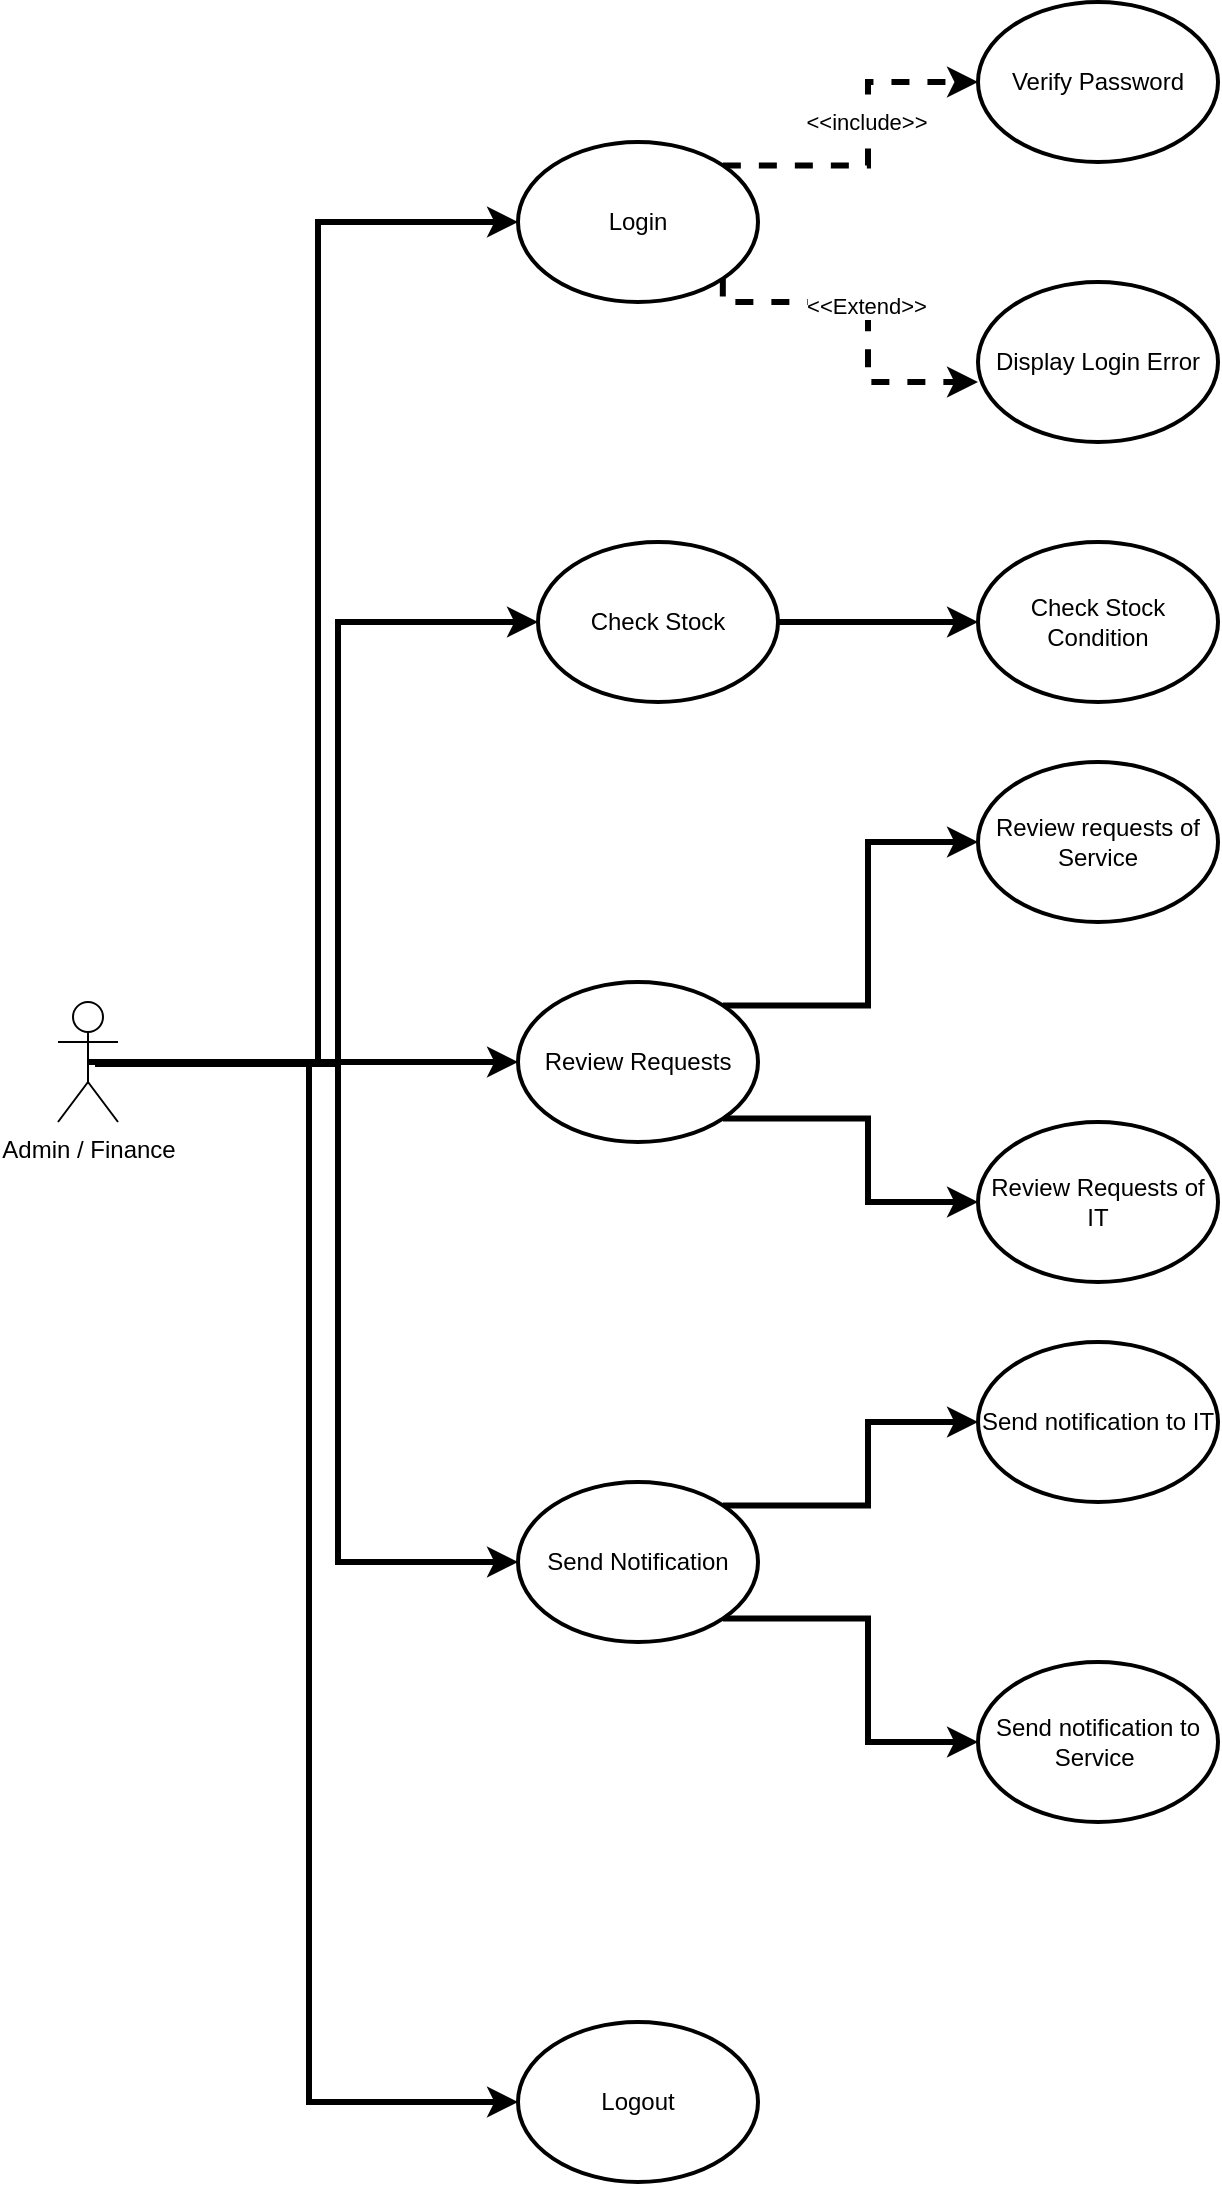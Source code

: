 <mxfile version="27.1.1">
  <diagram name="Page-1" id="nYuO_wfmSt75J-FKmJvT">
    <mxGraphModel dx="1426" dy="1885" grid="1" gridSize="10" guides="1" tooltips="1" connect="1" arrows="1" fold="1" page="1" pageScale="1" pageWidth="850" pageHeight="1100" math="0" shadow="0">
      <root>
        <mxCell id="0" />
        <mxCell id="1" parent="0" />
        <mxCell id="K_oDuqTqH_VFUmqTAdi2-16" style="edgeStyle=orthogonalEdgeStyle;rounded=0;orthogonalLoop=1;jettySize=auto;html=1;exitX=0.5;exitY=0.5;exitDx=0;exitDy=0;exitPerimeter=0;entryX=0;entryY=0.5;entryDx=0;entryDy=0;strokeWidth=3;" parent="1" source="K_oDuqTqH_VFUmqTAdi2-1" target="K_oDuqTqH_VFUmqTAdi2-3" edge="1">
          <mxGeometry relative="1" as="geometry">
            <Array as="points">
              <mxPoint x="180" y="420" />
              <mxPoint x="180" />
            </Array>
          </mxGeometry>
        </mxCell>
        <mxCell id="K_oDuqTqH_VFUmqTAdi2-21" style="edgeStyle=orthogonalEdgeStyle;rounded=0;orthogonalLoop=1;jettySize=auto;html=1;entryX=0;entryY=0.5;entryDx=0;entryDy=0;strokeWidth=3;" parent="1" target="K_oDuqTqH_VFUmqTAdi2-4" edge="1">
          <mxGeometry relative="1" as="geometry">
            <mxPoint x="70" y="420" as="sourcePoint" />
            <Array as="points">
              <mxPoint x="70" y="421" />
              <mxPoint x="190" y="421" />
              <mxPoint x="190" y="200" />
            </Array>
          </mxGeometry>
        </mxCell>
        <mxCell id="K_oDuqTqH_VFUmqTAdi2-25" style="edgeStyle=orthogonalEdgeStyle;rounded=0;orthogonalLoop=1;jettySize=auto;html=1;exitX=0.5;exitY=0.5;exitDx=0;exitDy=0;exitPerimeter=0;strokeWidth=3;" parent="1" source="K_oDuqTqH_VFUmqTAdi2-1" target="K_oDuqTqH_VFUmqTAdi2-6" edge="1">
          <mxGeometry relative="1" as="geometry" />
        </mxCell>
        <mxCell id="K_oDuqTqH_VFUmqTAdi2-29" style="edgeStyle=orthogonalEdgeStyle;rounded=0;orthogonalLoop=1;jettySize=auto;html=1;entryX=0;entryY=0.5;entryDx=0;entryDy=0;strokeWidth=3;" parent="1" source="K_oDuqTqH_VFUmqTAdi2-1" target="K_oDuqTqH_VFUmqTAdi2-9" edge="1">
          <mxGeometry relative="1" as="geometry">
            <Array as="points">
              <mxPoint x="190" y="420" />
              <mxPoint x="190" y="670" />
            </Array>
          </mxGeometry>
        </mxCell>
        <mxCell id="K_oDuqTqH_VFUmqTAdi2-32" style="edgeStyle=orthogonalEdgeStyle;rounded=0;orthogonalLoop=1;jettySize=auto;html=1;entryX=0;entryY=0.5;entryDx=0;entryDy=0;strokeWidth=3;" parent="1" target="K_oDuqTqH_VFUmqTAdi2-12" edge="1">
          <mxGeometry relative="1" as="geometry">
            <mxPoint x="70" y="420" as="sourcePoint" />
          </mxGeometry>
        </mxCell>
        <mxCell id="K_oDuqTqH_VFUmqTAdi2-1" value="Admin / Finance" style="shape=umlActor;verticalLabelPosition=bottom;verticalAlign=top;html=1;outlineConnect=0;" parent="1" vertex="1">
          <mxGeometry x="50" y="390" width="30" height="60" as="geometry" />
        </mxCell>
        <mxCell id="K_oDuqTqH_VFUmqTAdi2-17" style="edgeStyle=orthogonalEdgeStyle;rounded=0;orthogonalLoop=1;jettySize=auto;html=1;exitX=1;exitY=0;exitDx=0;exitDy=0;entryX=0;entryY=0.5;entryDx=0;entryDy=0;dashed=1;strokeWidth=3;" parent="1" source="K_oDuqTqH_VFUmqTAdi2-3" target="K_oDuqTqH_VFUmqTAdi2-13" edge="1">
          <mxGeometry relative="1" as="geometry" />
        </mxCell>
        <mxCell id="K_oDuqTqH_VFUmqTAdi2-19" value="&amp;lt;&amp;lt;include&amp;gt;&amp;gt;" style="edgeLabel;html=1;align=center;verticalAlign=middle;resizable=0;points=[];" parent="K_oDuqTqH_VFUmqTAdi2-17" vertex="1" connectable="0">
          <mxGeometry x="0.114" y="1" relative="1" as="geometry">
            <mxPoint as="offset" />
          </mxGeometry>
        </mxCell>
        <mxCell id="K_oDuqTqH_VFUmqTAdi2-3" value="Login" style="ellipse;whiteSpace=wrap;html=1;strokeWidth=2;" parent="1" vertex="1">
          <mxGeometry x="280" y="-40" width="120" height="80" as="geometry" />
        </mxCell>
        <mxCell id="K_oDuqTqH_VFUmqTAdi2-24" style="edgeStyle=orthogonalEdgeStyle;rounded=0;orthogonalLoop=1;jettySize=auto;html=1;exitX=1;exitY=0.5;exitDx=0;exitDy=0;entryX=0;entryY=0.5;entryDx=0;entryDy=0;strokeWidth=3;" parent="1" source="K_oDuqTqH_VFUmqTAdi2-4" target="K_oDuqTqH_VFUmqTAdi2-5" edge="1">
          <mxGeometry relative="1" as="geometry" />
        </mxCell>
        <mxCell id="K_oDuqTqH_VFUmqTAdi2-4" value="Check Stock" style="ellipse;whiteSpace=wrap;html=1;strokeWidth=2;" parent="1" vertex="1">
          <mxGeometry x="290" y="160" width="120" height="80" as="geometry" />
        </mxCell>
        <mxCell id="K_oDuqTqH_VFUmqTAdi2-5" value="Check Stock Condition" style="ellipse;whiteSpace=wrap;html=1;strokeWidth=2;" parent="1" vertex="1">
          <mxGeometry x="510" y="160" width="120" height="80" as="geometry" />
        </mxCell>
        <mxCell id="K_oDuqTqH_VFUmqTAdi2-26" style="edgeStyle=orthogonalEdgeStyle;rounded=0;orthogonalLoop=1;jettySize=auto;html=1;exitX=1;exitY=0;exitDx=0;exitDy=0;entryX=0;entryY=0.5;entryDx=0;entryDy=0;strokeWidth=3;" parent="1" source="K_oDuqTqH_VFUmqTAdi2-6" target="K_oDuqTqH_VFUmqTAdi2-7" edge="1">
          <mxGeometry relative="1" as="geometry" />
        </mxCell>
        <mxCell id="K_oDuqTqH_VFUmqTAdi2-28" style="edgeStyle=orthogonalEdgeStyle;rounded=0;orthogonalLoop=1;jettySize=auto;html=1;exitX=1;exitY=1;exitDx=0;exitDy=0;entryX=0;entryY=0.5;entryDx=0;entryDy=0;strokeWidth=3;" parent="1" source="K_oDuqTqH_VFUmqTAdi2-6" target="K_oDuqTqH_VFUmqTAdi2-8" edge="1">
          <mxGeometry relative="1" as="geometry" />
        </mxCell>
        <mxCell id="K_oDuqTqH_VFUmqTAdi2-6" value="Review Requests" style="ellipse;whiteSpace=wrap;html=1;strokeWidth=2;" parent="1" vertex="1">
          <mxGeometry x="280" y="380" width="120" height="80" as="geometry" />
        </mxCell>
        <mxCell id="K_oDuqTqH_VFUmqTAdi2-7" value="Review requests of Service" style="ellipse;whiteSpace=wrap;html=1;strokeWidth=2;" parent="1" vertex="1">
          <mxGeometry x="510" y="270" width="120" height="80" as="geometry" />
        </mxCell>
        <mxCell id="K_oDuqTqH_VFUmqTAdi2-8" value="Review Requests of IT" style="ellipse;whiteSpace=wrap;html=1;strokeWidth=2;" parent="1" vertex="1">
          <mxGeometry x="510" y="450" width="120" height="80" as="geometry" />
        </mxCell>
        <mxCell id="K_oDuqTqH_VFUmqTAdi2-30" style="edgeStyle=orthogonalEdgeStyle;rounded=0;orthogonalLoop=1;jettySize=auto;html=1;exitX=1;exitY=0;exitDx=0;exitDy=0;entryX=0;entryY=0.5;entryDx=0;entryDy=0;strokeWidth=3;" parent="1" source="K_oDuqTqH_VFUmqTAdi2-9" target="K_oDuqTqH_VFUmqTAdi2-10" edge="1">
          <mxGeometry relative="1" as="geometry" />
        </mxCell>
        <mxCell id="K_oDuqTqH_VFUmqTAdi2-31" style="edgeStyle=orthogonalEdgeStyle;rounded=0;orthogonalLoop=1;jettySize=auto;html=1;exitX=1;exitY=1;exitDx=0;exitDy=0;entryX=0;entryY=0.5;entryDx=0;entryDy=0;strokeWidth=3;" parent="1" source="K_oDuqTqH_VFUmqTAdi2-9" target="K_oDuqTqH_VFUmqTAdi2-11" edge="1">
          <mxGeometry relative="1" as="geometry" />
        </mxCell>
        <mxCell id="K_oDuqTqH_VFUmqTAdi2-9" value="Send Notification" style="ellipse;whiteSpace=wrap;html=1;strokeWidth=2;" parent="1" vertex="1">
          <mxGeometry x="280" y="630" width="120" height="80" as="geometry" />
        </mxCell>
        <mxCell id="K_oDuqTqH_VFUmqTAdi2-10" value="Send notification to IT" style="ellipse;whiteSpace=wrap;html=1;strokeWidth=2;" parent="1" vertex="1">
          <mxGeometry x="510" y="560" width="120" height="80" as="geometry" />
        </mxCell>
        <mxCell id="K_oDuqTqH_VFUmqTAdi2-11" value="Send notification to Service&amp;nbsp;" style="ellipse;whiteSpace=wrap;html=1;strokeWidth=2;" parent="1" vertex="1">
          <mxGeometry x="510" y="720" width="120" height="80" as="geometry" />
        </mxCell>
        <mxCell id="K_oDuqTqH_VFUmqTAdi2-12" value="Logout" style="ellipse;whiteSpace=wrap;html=1;strokeWidth=2;" parent="1" vertex="1">
          <mxGeometry x="280" y="900" width="120" height="80" as="geometry" />
        </mxCell>
        <mxCell id="K_oDuqTqH_VFUmqTAdi2-13" value="Verify Password" style="ellipse;whiteSpace=wrap;html=1;strokeWidth=2;" parent="1" vertex="1">
          <mxGeometry x="510" y="-110" width="120" height="80" as="geometry" />
        </mxCell>
        <mxCell id="K_oDuqTqH_VFUmqTAdi2-14" value="Display Login Error" style="ellipse;whiteSpace=wrap;html=1;strokeWidth=2;" parent="1" vertex="1">
          <mxGeometry x="510" y="30" width="120" height="80" as="geometry" />
        </mxCell>
        <mxCell id="K_oDuqTqH_VFUmqTAdi2-18" style="edgeStyle=orthogonalEdgeStyle;rounded=0;orthogonalLoop=1;jettySize=auto;html=1;exitX=1;exitY=1;exitDx=0;exitDy=0;entryX=0;entryY=0.625;entryDx=0;entryDy=0;entryPerimeter=0;dashed=1;strokeWidth=3;" parent="1" source="K_oDuqTqH_VFUmqTAdi2-3" target="K_oDuqTqH_VFUmqTAdi2-14" edge="1">
          <mxGeometry relative="1" as="geometry">
            <Array as="points">
              <mxPoint x="382" y="40" />
              <mxPoint x="455" y="40" />
              <mxPoint x="455" y="80" />
            </Array>
          </mxGeometry>
        </mxCell>
        <mxCell id="K_oDuqTqH_VFUmqTAdi2-20" value="&amp;lt;&amp;lt;Extend&amp;gt;&amp;gt;" style="edgeLabel;html=1;align=center;verticalAlign=middle;resizable=0;points=[];" parent="K_oDuqTqH_VFUmqTAdi2-18" vertex="1" connectable="0">
          <mxGeometry x="-0.037" y="-1" relative="1" as="geometry">
            <mxPoint as="offset" />
          </mxGeometry>
        </mxCell>
      </root>
    </mxGraphModel>
  </diagram>
</mxfile>
